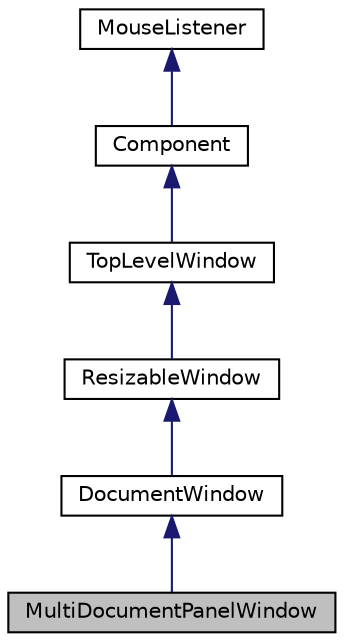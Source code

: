 digraph "MultiDocumentPanelWindow"
{
  bgcolor="transparent";
  edge [fontname="Helvetica",fontsize="10",labelfontname="Helvetica",labelfontsize="10"];
  node [fontname="Helvetica",fontsize="10",shape=record];
  Node0 [label="MultiDocumentPanelWindow",height=0.2,width=0.4,color="black", fillcolor="grey75", style="filled", fontcolor="black"];
  Node1 -> Node0 [dir="back",color="midnightblue",fontsize="10",style="solid",fontname="Helvetica"];
  Node1 [label="DocumentWindow",height=0.2,width=0.4,color="black",URL="$classDocumentWindow.html",tooltip="A resizable window with a title bar and maximise, minimise and close buttons. "];
  Node2 -> Node1 [dir="back",color="midnightblue",fontsize="10",style="solid",fontname="Helvetica"];
  Node2 [label="ResizableWindow",height=0.2,width=0.4,color="black",URL="$classResizableWindow.html",tooltip="A base class for top-level windows that can be dragged around and resized. "];
  Node3 -> Node2 [dir="back",color="midnightblue",fontsize="10",style="solid",fontname="Helvetica"];
  Node3 [label="TopLevelWindow",height=0.2,width=0.4,color="black",URL="$classTopLevelWindow.html",tooltip="A base class for top-level windows. "];
  Node4 -> Node3 [dir="back",color="midnightblue",fontsize="10",style="solid",fontname="Helvetica"];
  Node4 [label="Component",height=0.2,width=0.4,color="black",URL="$classComponent.html",tooltip="The base class for all JUCE user-interface objects. "];
  Node5 -> Node4 [dir="back",color="midnightblue",fontsize="10",style="solid",fontname="Helvetica"];
  Node5 [label="MouseListener",height=0.2,width=0.4,color="black",URL="$classMouseListener.html",tooltip="A MouseListener can be registered with a component to receive callbacks about mouse events that happe..."];
}
